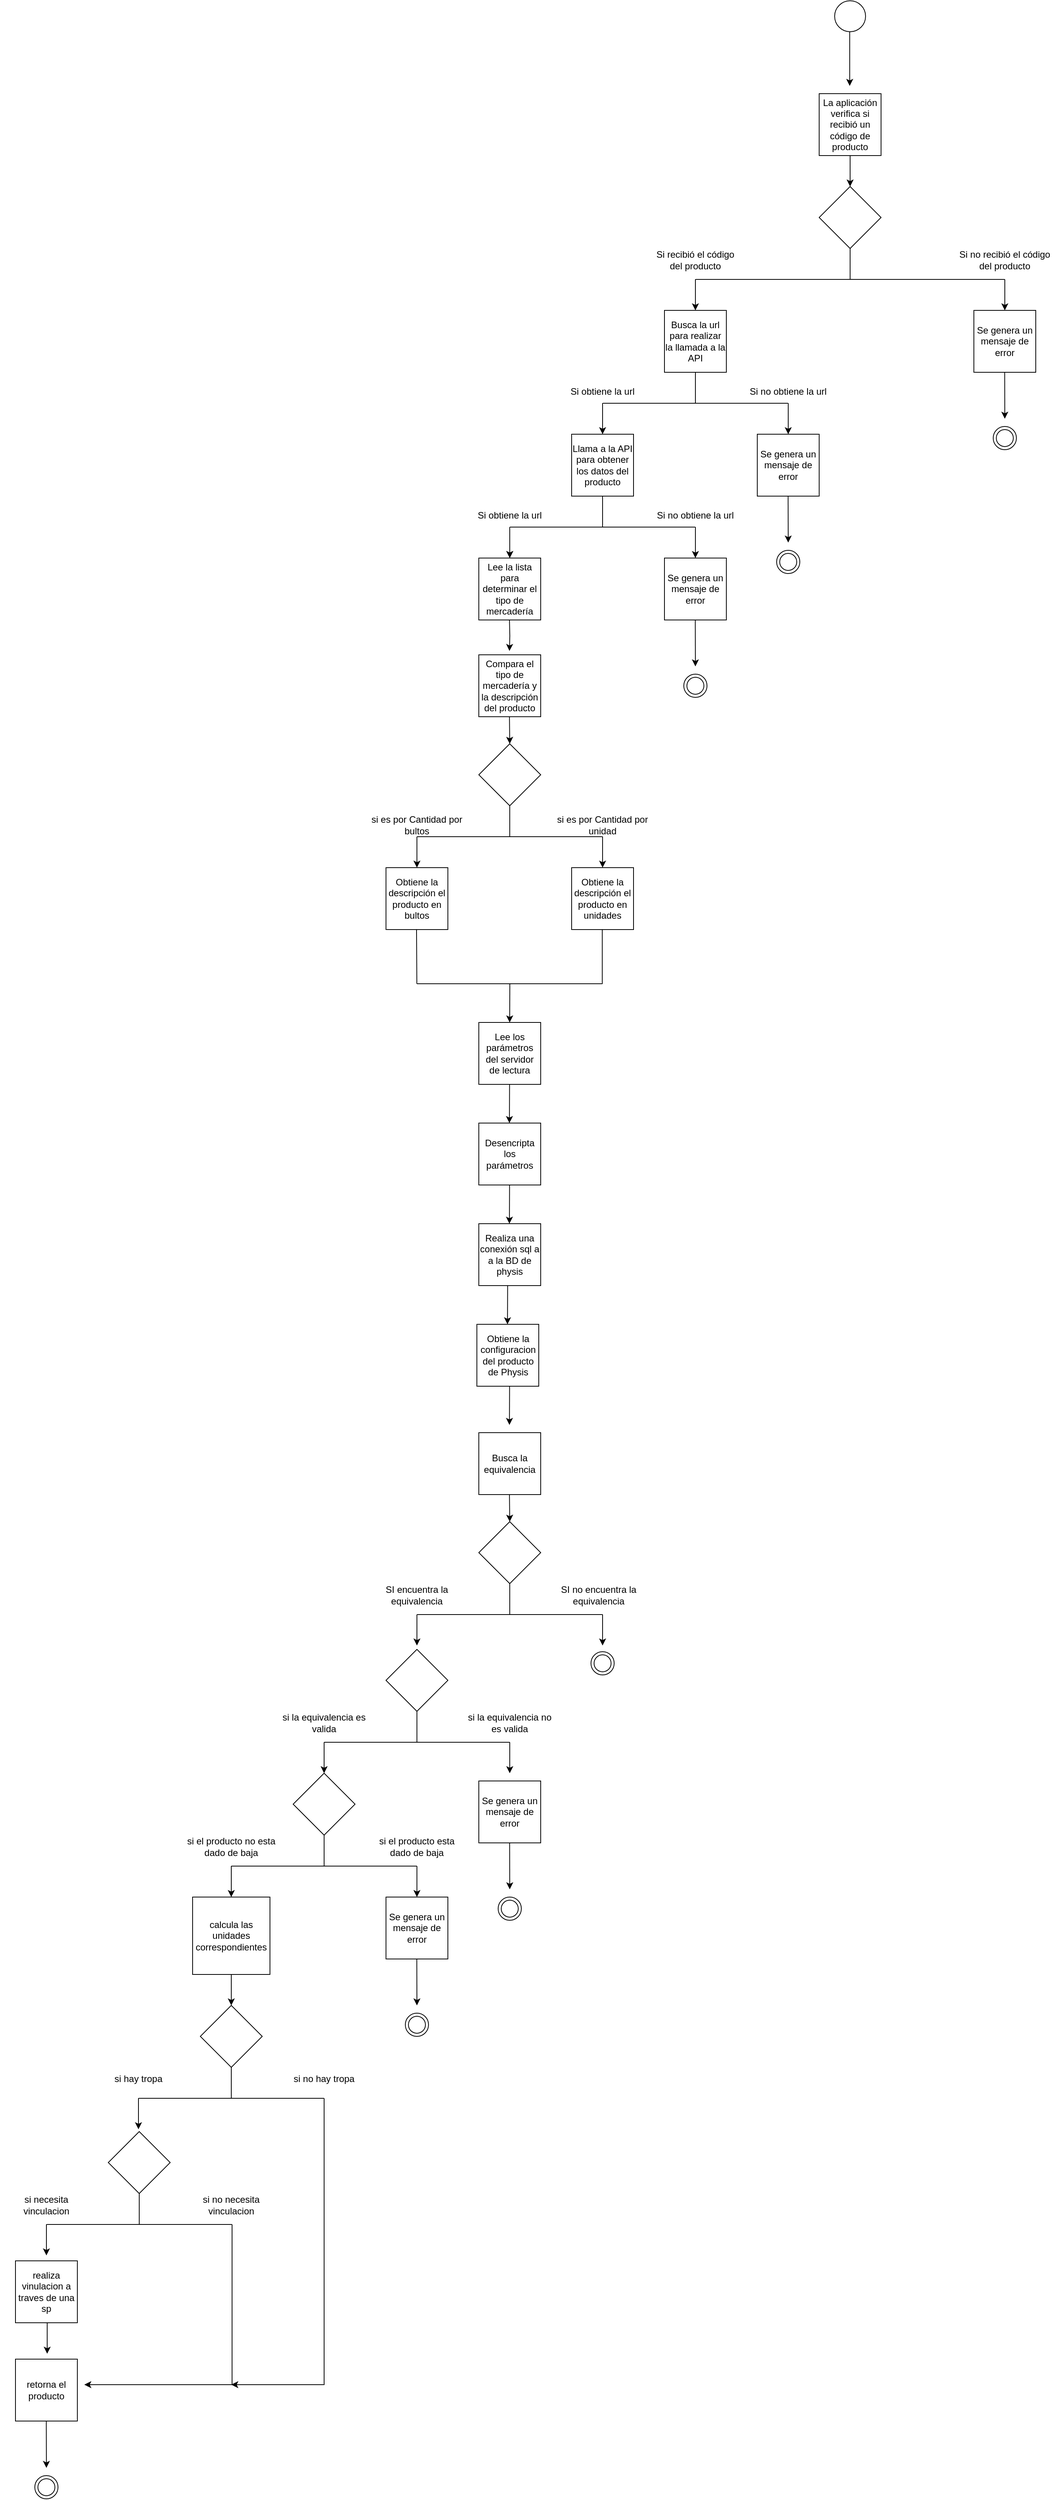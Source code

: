 <mxfile version="27.0.1">
  <diagram name="Página-1" id="iFPSuYIQXlcEiTQiLocT">
    <mxGraphModel dx="4300" dy="1873" grid="1" gridSize="10" guides="1" tooltips="1" connect="1" arrows="1" fold="1" page="1" pageScale="1" pageWidth="827" pageHeight="1169" math="0" shadow="0">
      <root>
        <mxCell id="0" />
        <mxCell id="1" parent="0" />
        <mxCell id="yODMMd-X6zSYnLtlYg7z-1" value="" style="ellipse;whiteSpace=wrap;html=1;aspect=fixed;" vertex="1" parent="1">
          <mxGeometry x="520" y="80" width="40" height="40" as="geometry" />
        </mxCell>
        <mxCell id="yODMMd-X6zSYnLtlYg7z-2" value="" style="endArrow=classic;html=1;rounded=0;" edge="1" parent="1">
          <mxGeometry width="50" height="50" relative="1" as="geometry">
            <mxPoint x="539.5" y="120" as="sourcePoint" />
            <mxPoint x="539.5" y="190" as="targetPoint" />
          </mxGeometry>
        </mxCell>
        <mxCell id="yODMMd-X6zSYnLtlYg7z-3" value="La aplicación verifica si recibió un código de producto" style="whiteSpace=wrap;html=1;aspect=fixed;" vertex="1" parent="1">
          <mxGeometry x="500" y="200" width="80" height="80" as="geometry" />
        </mxCell>
        <mxCell id="yODMMd-X6zSYnLtlYg7z-4" value="" style="endArrow=none;html=1;rounded=0;entryX=0.5;entryY=1;entryDx=0;entryDy=0;" edge="1" parent="1">
          <mxGeometry width="50" height="50" relative="1" as="geometry">
            <mxPoint x="540" y="440" as="sourcePoint" />
            <mxPoint x="540" y="400" as="targetPoint" />
          </mxGeometry>
        </mxCell>
        <mxCell id="yODMMd-X6zSYnLtlYg7z-5" value="" style="endArrow=none;html=1;rounded=0;" edge="1" parent="1">
          <mxGeometry width="50" height="50" relative="1" as="geometry">
            <mxPoint x="340" y="440" as="sourcePoint" />
            <mxPoint x="740" y="440" as="targetPoint" />
          </mxGeometry>
        </mxCell>
        <mxCell id="yODMMd-X6zSYnLtlYg7z-7" value="" style="rhombus;whiteSpace=wrap;html=1;" vertex="1" parent="1">
          <mxGeometry x="500" y="320" width="80" height="80" as="geometry" />
        </mxCell>
        <mxCell id="yODMMd-X6zSYnLtlYg7z-8" value="" style="endArrow=classic;html=1;rounded=0;exitX=0.5;exitY=1;exitDx=0;exitDy=0;" edge="1" parent="1" source="yODMMd-X6zSYnLtlYg7z-3" target="yODMMd-X6zSYnLtlYg7z-7">
          <mxGeometry width="50" height="50" relative="1" as="geometry">
            <mxPoint x="530" y="420" as="sourcePoint" />
            <mxPoint x="580" y="370" as="targetPoint" />
          </mxGeometry>
        </mxCell>
        <mxCell id="yODMMd-X6zSYnLtlYg7z-9" value="" style="endArrow=classic;html=1;rounded=0;" edge="1" parent="1">
          <mxGeometry width="50" height="50" relative="1" as="geometry">
            <mxPoint x="340" y="440" as="sourcePoint" />
            <mxPoint x="340" y="480" as="targetPoint" />
          </mxGeometry>
        </mxCell>
        <mxCell id="yODMMd-X6zSYnLtlYg7z-10" value="" style="endArrow=classic;html=1;rounded=0;" edge="1" parent="1">
          <mxGeometry width="50" height="50" relative="1" as="geometry">
            <mxPoint x="740" y="440" as="sourcePoint" />
            <mxPoint x="740" y="480" as="targetPoint" />
          </mxGeometry>
        </mxCell>
        <mxCell id="yODMMd-X6zSYnLtlYg7z-12" value="Si recibió el código del producto" style="text;html=1;align=center;verticalAlign=middle;whiteSpace=wrap;rounded=0;" vertex="1" parent="1">
          <mxGeometry x="280" y="400" width="120" height="30" as="geometry" />
        </mxCell>
        <mxCell id="yODMMd-X6zSYnLtlYg7z-14" value="Si no recibió el código del producto" style="text;html=1;align=center;verticalAlign=middle;whiteSpace=wrap;rounded=0;" vertex="1" parent="1">
          <mxGeometry x="680" y="400" width="120" height="30" as="geometry" />
        </mxCell>
        <mxCell id="yODMMd-X6zSYnLtlYg7z-15" value="Se genera un mensaje de error" style="whiteSpace=wrap;html=1;aspect=fixed;" vertex="1" parent="1">
          <mxGeometry x="700" y="480" width="80" height="80" as="geometry" />
        </mxCell>
        <mxCell id="yODMMd-X6zSYnLtlYg7z-16" value="" style="endArrow=classic;html=1;rounded=0;" edge="1" parent="1">
          <mxGeometry width="50" height="50" relative="1" as="geometry">
            <mxPoint x="739.83" y="560" as="sourcePoint" />
            <mxPoint x="740" y="620" as="targetPoint" />
          </mxGeometry>
        </mxCell>
        <mxCell id="yODMMd-X6zSYnLtlYg7z-17" value="" style="ellipse;html=1;shape=endState;labelBackgroundColor=none;" vertex="1" parent="1">
          <mxGeometry x="725" y="630" width="30" height="30" as="geometry" />
        </mxCell>
        <mxCell id="yODMMd-X6zSYnLtlYg7z-18" value="Busca la url para realizar la llamada a la API" style="whiteSpace=wrap;html=1;aspect=fixed;" vertex="1" parent="1">
          <mxGeometry x="300" y="480" width="80" height="80" as="geometry" />
        </mxCell>
        <mxCell id="yODMMd-X6zSYnLtlYg7z-19" value="" style="endArrow=none;html=1;rounded=0;entryX=0.5;entryY=1;entryDx=0;entryDy=0;" edge="1" parent="1">
          <mxGeometry width="50" height="50" relative="1" as="geometry">
            <mxPoint x="340" y="600" as="sourcePoint" />
            <mxPoint x="340" y="560" as="targetPoint" />
          </mxGeometry>
        </mxCell>
        <mxCell id="yODMMd-X6zSYnLtlYg7z-20" value="" style="endArrow=none;html=1;rounded=0;" edge="1" parent="1">
          <mxGeometry width="50" height="50" relative="1" as="geometry">
            <mxPoint x="220" y="600" as="sourcePoint" />
            <mxPoint x="460" y="600" as="targetPoint" />
          </mxGeometry>
        </mxCell>
        <mxCell id="yODMMd-X6zSYnLtlYg7z-21" value="" style="endArrow=classic;html=1;rounded=0;" edge="1" parent="1">
          <mxGeometry width="50" height="50" relative="1" as="geometry">
            <mxPoint x="220" y="600" as="sourcePoint" />
            <mxPoint x="220" y="640" as="targetPoint" />
          </mxGeometry>
        </mxCell>
        <mxCell id="yODMMd-X6zSYnLtlYg7z-22" value="" style="endArrow=classic;html=1;rounded=0;" edge="1" parent="1">
          <mxGeometry width="50" height="50" relative="1" as="geometry">
            <mxPoint x="460" y="600" as="sourcePoint" />
            <mxPoint x="460" y="640" as="targetPoint" />
          </mxGeometry>
        </mxCell>
        <mxCell id="yODMMd-X6zSYnLtlYg7z-23" value="Si obtiene la url" style="text;html=1;align=center;verticalAlign=middle;whiteSpace=wrap;rounded=0;" vertex="1" parent="1">
          <mxGeometry x="160" y="570" width="120" height="30" as="geometry" />
        </mxCell>
        <mxCell id="yODMMd-X6zSYnLtlYg7z-25" value="Si no obtiene la url" style="text;html=1;align=center;verticalAlign=middle;whiteSpace=wrap;rounded=0;" vertex="1" parent="1">
          <mxGeometry x="400" y="570" width="120" height="30" as="geometry" />
        </mxCell>
        <mxCell id="yODMMd-X6zSYnLtlYg7z-26" value="Se genera un mensaje de error" style="whiteSpace=wrap;html=1;aspect=fixed;" vertex="1" parent="1">
          <mxGeometry x="420" y="640" width="80" height="80" as="geometry" />
        </mxCell>
        <mxCell id="yODMMd-X6zSYnLtlYg7z-27" value="" style="endArrow=classic;html=1;rounded=0;" edge="1" parent="1">
          <mxGeometry width="50" height="50" relative="1" as="geometry">
            <mxPoint x="459.83" y="720" as="sourcePoint" />
            <mxPoint x="460" y="780" as="targetPoint" />
          </mxGeometry>
        </mxCell>
        <mxCell id="yODMMd-X6zSYnLtlYg7z-28" value="" style="ellipse;html=1;shape=endState;labelBackgroundColor=none;" vertex="1" parent="1">
          <mxGeometry x="445" y="790" width="30" height="30" as="geometry" />
        </mxCell>
        <mxCell id="yODMMd-X6zSYnLtlYg7z-30" value="Llama a la API para obtener los datos del producto" style="whiteSpace=wrap;html=1;aspect=fixed;" vertex="1" parent="1">
          <mxGeometry x="180" y="640" width="80" height="80" as="geometry" />
        </mxCell>
        <mxCell id="yODMMd-X6zSYnLtlYg7z-31" value="" style="endArrow=none;html=1;rounded=0;entryX=0.5;entryY=1;entryDx=0;entryDy=0;" edge="1" parent="1">
          <mxGeometry width="50" height="50" relative="1" as="geometry">
            <mxPoint x="220" y="760" as="sourcePoint" />
            <mxPoint x="220" y="720" as="targetPoint" />
          </mxGeometry>
        </mxCell>
        <mxCell id="yODMMd-X6zSYnLtlYg7z-32" value="" style="endArrow=none;html=1;rounded=0;" edge="1" parent="1">
          <mxGeometry width="50" height="50" relative="1" as="geometry">
            <mxPoint x="100" y="760" as="sourcePoint" />
            <mxPoint x="340" y="760" as="targetPoint" />
          </mxGeometry>
        </mxCell>
        <mxCell id="yODMMd-X6zSYnLtlYg7z-33" value="" style="endArrow=classic;html=1;rounded=0;" edge="1" parent="1">
          <mxGeometry width="50" height="50" relative="1" as="geometry">
            <mxPoint x="100" y="760" as="sourcePoint" />
            <mxPoint x="100" y="800" as="targetPoint" />
          </mxGeometry>
        </mxCell>
        <mxCell id="yODMMd-X6zSYnLtlYg7z-34" value="" style="endArrow=classic;html=1;rounded=0;" edge="1" parent="1">
          <mxGeometry width="50" height="50" relative="1" as="geometry">
            <mxPoint x="340" y="760" as="sourcePoint" />
            <mxPoint x="340" y="800" as="targetPoint" />
          </mxGeometry>
        </mxCell>
        <mxCell id="yODMMd-X6zSYnLtlYg7z-52" value="" style="edgeStyle=orthogonalEdgeStyle;rounded=0;orthogonalLoop=1;jettySize=auto;html=1;" edge="1" parent="1" source="yODMMd-X6zSYnLtlYg7z-35" target="yODMMd-X6zSYnLtlYg7z-40">
          <mxGeometry relative="1" as="geometry" />
        </mxCell>
        <mxCell id="yODMMd-X6zSYnLtlYg7z-35" value="Si obtiene la url" style="text;html=1;align=center;verticalAlign=middle;whiteSpace=wrap;rounded=0;" vertex="1" parent="1">
          <mxGeometry x="40" y="730" width="120" height="30" as="geometry" />
        </mxCell>
        <mxCell id="yODMMd-X6zSYnLtlYg7z-36" value="Si no obtiene la url" style="text;html=1;align=center;verticalAlign=middle;whiteSpace=wrap;rounded=0;" vertex="1" parent="1">
          <mxGeometry x="280" y="730" width="120" height="30" as="geometry" />
        </mxCell>
        <mxCell id="yODMMd-X6zSYnLtlYg7z-37" value="Se genera un mensaje de error" style="whiteSpace=wrap;html=1;aspect=fixed;" vertex="1" parent="1">
          <mxGeometry x="300" y="800" width="80" height="80" as="geometry" />
        </mxCell>
        <mxCell id="yODMMd-X6zSYnLtlYg7z-38" value="" style="endArrow=classic;html=1;rounded=0;" edge="1" parent="1">
          <mxGeometry width="50" height="50" relative="1" as="geometry">
            <mxPoint x="339.83" y="880" as="sourcePoint" />
            <mxPoint x="340" y="940" as="targetPoint" />
          </mxGeometry>
        </mxCell>
        <mxCell id="yODMMd-X6zSYnLtlYg7z-39" value="" style="ellipse;html=1;shape=endState;labelBackgroundColor=none;" vertex="1" parent="1">
          <mxGeometry x="325" y="950" width="30" height="30" as="geometry" />
        </mxCell>
        <mxCell id="yODMMd-X6zSYnLtlYg7z-40" value="Lee la lista para determinar el tipo de mercadería" style="whiteSpace=wrap;html=1;aspect=fixed;" vertex="1" parent="1">
          <mxGeometry x="60" y="800" width="80" height="80" as="geometry" />
        </mxCell>
        <mxCell id="yODMMd-X6zSYnLtlYg7z-45" value="" style="endArrow=none;html=1;rounded=0;entryX=0.5;entryY=1;entryDx=0;entryDy=0;" edge="1" parent="1">
          <mxGeometry width="50" height="50" relative="1" as="geometry">
            <mxPoint x="100" y="1160" as="sourcePoint" />
            <mxPoint x="100" y="1120" as="targetPoint" />
          </mxGeometry>
        </mxCell>
        <mxCell id="yODMMd-X6zSYnLtlYg7z-46" value="" style="endArrow=none;html=1;rounded=0;" edge="1" parent="1">
          <mxGeometry width="50" height="50" relative="1" as="geometry">
            <mxPoint x="-20" y="1160" as="sourcePoint" />
            <mxPoint x="220" y="1160" as="targetPoint" />
          </mxGeometry>
        </mxCell>
        <mxCell id="yODMMd-X6zSYnLtlYg7z-47" value="" style="endArrow=classic;html=1;rounded=0;" edge="1" parent="1">
          <mxGeometry width="50" height="50" relative="1" as="geometry">
            <mxPoint x="-20" y="1160" as="sourcePoint" />
            <mxPoint x="-20" y="1200" as="targetPoint" />
          </mxGeometry>
        </mxCell>
        <mxCell id="yODMMd-X6zSYnLtlYg7z-48" value="" style="endArrow=classic;html=1;rounded=0;" edge="1" parent="1">
          <mxGeometry width="50" height="50" relative="1" as="geometry">
            <mxPoint x="220" y="1160" as="sourcePoint" />
            <mxPoint x="220" y="1200" as="targetPoint" />
          </mxGeometry>
        </mxCell>
        <mxCell id="yODMMd-X6zSYnLtlYg7z-49" value="si es por Cantidad por bultos" style="text;html=1;align=center;verticalAlign=middle;whiteSpace=wrap;rounded=0;" vertex="1" parent="1">
          <mxGeometry x="-80" y="1130" width="120" height="30" as="geometry" />
        </mxCell>
        <mxCell id="yODMMd-X6zSYnLtlYg7z-53" value="" style="edgeStyle=orthogonalEdgeStyle;rounded=0;orthogonalLoop=1;jettySize=auto;html=1;" edge="1" parent="1">
          <mxGeometry relative="1" as="geometry">
            <mxPoint x="99.6" y="880" as="sourcePoint" />
            <mxPoint x="99.6" y="920" as="targetPoint" />
          </mxGeometry>
        </mxCell>
        <mxCell id="yODMMd-X6zSYnLtlYg7z-54" value="" style="rhombus;whiteSpace=wrap;html=1;" vertex="1" parent="1">
          <mxGeometry x="60" y="1040" width="80" height="80" as="geometry" />
        </mxCell>
        <mxCell id="yODMMd-X6zSYnLtlYg7z-55" value="Compara el tipo de mercadería y la descripción del producto" style="whiteSpace=wrap;html=1;aspect=fixed;" vertex="1" parent="1">
          <mxGeometry x="60" y="925" width="80" height="80" as="geometry" />
        </mxCell>
        <mxCell id="yODMMd-X6zSYnLtlYg7z-56" value="" style="edgeStyle=orthogonalEdgeStyle;rounded=0;orthogonalLoop=1;jettySize=auto;html=1;" edge="1" parent="1">
          <mxGeometry relative="1" as="geometry">
            <mxPoint x="99.6" y="1005" as="sourcePoint" />
            <mxPoint x="100" y="1040" as="targetPoint" />
          </mxGeometry>
        </mxCell>
        <mxCell id="yODMMd-X6zSYnLtlYg7z-57" value="si es por Cantidad por unidad" style="text;html=1;align=center;verticalAlign=middle;whiteSpace=wrap;rounded=0;" vertex="1" parent="1">
          <mxGeometry x="160" y="1130" width="120" height="30" as="geometry" />
        </mxCell>
        <mxCell id="yODMMd-X6zSYnLtlYg7z-58" value="Obtiene la descripción el producto en bultos" style="whiteSpace=wrap;html=1;aspect=fixed;" vertex="1" parent="1">
          <mxGeometry x="-60" y="1200" width="80" height="80" as="geometry" />
        </mxCell>
        <mxCell id="yODMMd-X6zSYnLtlYg7z-59" value="Obtiene la descripción el producto en unidades" style="whiteSpace=wrap;html=1;aspect=fixed;" vertex="1" parent="1">
          <mxGeometry x="180" y="1200" width="80" height="80" as="geometry" />
        </mxCell>
        <mxCell id="yODMMd-X6zSYnLtlYg7z-60" style="edgeStyle=orthogonalEdgeStyle;rounded=0;orthogonalLoop=1;jettySize=auto;html=1;exitX=0.5;exitY=1;exitDx=0;exitDy=0;" edge="1" parent="1">
          <mxGeometry relative="1" as="geometry">
            <mxPoint x="-20.1" y="1280" as="sourcePoint" />
            <mxPoint x="-20.1" y="1280" as="targetPoint" />
          </mxGeometry>
        </mxCell>
        <mxCell id="yODMMd-X6zSYnLtlYg7z-61" value="" style="endArrow=none;html=1;rounded=0;" edge="1" parent="1">
          <mxGeometry width="50" height="50" relative="1" as="geometry">
            <mxPoint x="-20.1" y="1350" as="sourcePoint" />
            <mxPoint x="-20.52" y="1280" as="targetPoint" />
          </mxGeometry>
        </mxCell>
        <mxCell id="yODMMd-X6zSYnLtlYg7z-62" value="" style="endArrow=none;html=1;rounded=0;" edge="1" parent="1">
          <mxGeometry width="50" height="50" relative="1" as="geometry">
            <mxPoint x="219.61" y="1350" as="sourcePoint" />
            <mxPoint x="219.61" y="1280" as="targetPoint" />
          </mxGeometry>
        </mxCell>
        <mxCell id="yODMMd-X6zSYnLtlYg7z-63" value="" style="endArrow=none;html=1;rounded=0;" edge="1" parent="1">
          <mxGeometry width="50" height="50" relative="1" as="geometry">
            <mxPoint x="-20.1" y="1350" as="sourcePoint" />
            <mxPoint x="219.9" y="1350" as="targetPoint" />
          </mxGeometry>
        </mxCell>
        <mxCell id="yODMMd-X6zSYnLtlYg7z-64" value="" style="endArrow=classic;html=1;rounded=0;" edge="1" parent="1">
          <mxGeometry width="50" height="50" relative="1" as="geometry">
            <mxPoint x="100.11" y="1350" as="sourcePoint" />
            <mxPoint x="99.9" y="1400" as="targetPoint" />
          </mxGeometry>
        </mxCell>
        <mxCell id="yODMMd-X6zSYnLtlYg7z-65" value="Lee los parámetros del servidor de lectura" style="whiteSpace=wrap;html=1;aspect=fixed;" vertex="1" parent="1">
          <mxGeometry x="60" y="1400" width="80" height="80" as="geometry" />
        </mxCell>
        <mxCell id="yODMMd-X6zSYnLtlYg7z-66" value="" style="endArrow=classic;html=1;rounded=0;" edge="1" parent="1">
          <mxGeometry width="50" height="50" relative="1" as="geometry">
            <mxPoint x="99.76" y="1480" as="sourcePoint" />
            <mxPoint x="99.55" y="1530" as="targetPoint" />
          </mxGeometry>
        </mxCell>
        <mxCell id="yODMMd-X6zSYnLtlYg7z-68" value="Obtiene la configuracion del producto de Physis" style="whiteSpace=wrap;html=1;aspect=fixed;" vertex="1" parent="1">
          <mxGeometry x="57.5" y="1790" width="80" height="80" as="geometry" />
        </mxCell>
        <mxCell id="yODMMd-X6zSYnLtlYg7z-69" value="" style="endArrow=classic;html=1;rounded=0;" edge="1" parent="1">
          <mxGeometry width="50" height="50" relative="1" as="geometry">
            <mxPoint x="97.26" y="1740" as="sourcePoint" />
            <mxPoint x="97.05" y="1790" as="targetPoint" />
          </mxGeometry>
        </mxCell>
        <mxCell id="yODMMd-X6zSYnLtlYg7z-70" value="Busca la equivalencia" style="whiteSpace=wrap;html=1;aspect=fixed;" vertex="1" parent="1">
          <mxGeometry x="60" y="1930" width="80" height="80" as="geometry" />
        </mxCell>
        <mxCell id="yODMMd-X6zSYnLtlYg7z-71" value="" style="endArrow=none;html=1;rounded=0;entryX=0.5;entryY=1;entryDx=0;entryDy=0;" edge="1" parent="1">
          <mxGeometry width="50" height="50" relative="1" as="geometry">
            <mxPoint x="100" y="2165" as="sourcePoint" />
            <mxPoint x="100" y="2125" as="targetPoint" />
          </mxGeometry>
        </mxCell>
        <mxCell id="yODMMd-X6zSYnLtlYg7z-72" value="" style="endArrow=none;html=1;rounded=0;" edge="1" parent="1">
          <mxGeometry width="50" height="50" relative="1" as="geometry">
            <mxPoint x="-20" y="2165" as="sourcePoint" />
            <mxPoint x="220" y="2165" as="targetPoint" />
          </mxGeometry>
        </mxCell>
        <mxCell id="yODMMd-X6zSYnLtlYg7z-73" value="" style="endArrow=classic;html=1;rounded=0;" edge="1" parent="1">
          <mxGeometry width="50" height="50" relative="1" as="geometry">
            <mxPoint x="-20" y="2165" as="sourcePoint" />
            <mxPoint x="-20" y="2205" as="targetPoint" />
          </mxGeometry>
        </mxCell>
        <mxCell id="yODMMd-X6zSYnLtlYg7z-74" value="" style="endArrow=classic;html=1;rounded=0;" edge="1" parent="1">
          <mxGeometry width="50" height="50" relative="1" as="geometry">
            <mxPoint x="220" y="2165" as="sourcePoint" />
            <mxPoint x="220" y="2205" as="targetPoint" />
          </mxGeometry>
        </mxCell>
        <mxCell id="yODMMd-X6zSYnLtlYg7z-75" value="SI encuentra la equivalencia" style="text;html=1;align=center;verticalAlign=middle;whiteSpace=wrap;rounded=0;" vertex="1" parent="1">
          <mxGeometry x="-80" y="2125" width="120" height="30" as="geometry" />
        </mxCell>
        <mxCell id="yODMMd-X6zSYnLtlYg7z-76" value="" style="rhombus;whiteSpace=wrap;html=1;" vertex="1" parent="1">
          <mxGeometry x="60" y="2045" width="80" height="80" as="geometry" />
        </mxCell>
        <mxCell id="yODMMd-X6zSYnLtlYg7z-77" value="" style="edgeStyle=orthogonalEdgeStyle;rounded=0;orthogonalLoop=1;jettySize=auto;html=1;" edge="1" parent="1">
          <mxGeometry relative="1" as="geometry">
            <mxPoint x="99.6" y="2010" as="sourcePoint" />
            <mxPoint x="100" y="2045" as="targetPoint" />
          </mxGeometry>
        </mxCell>
        <mxCell id="yODMMd-X6zSYnLtlYg7z-85" value="SI no encuentra la equivalencia" style="text;html=1;align=center;verticalAlign=middle;whiteSpace=wrap;rounded=0;" vertex="1" parent="1">
          <mxGeometry x="155" y="2125" width="120" height="30" as="geometry" />
        </mxCell>
        <mxCell id="yODMMd-X6zSYnLtlYg7z-86" value="" style="endArrow=none;html=1;rounded=0;entryX=0.5;entryY=1;entryDx=0;entryDy=0;" edge="1" parent="1">
          <mxGeometry width="50" height="50" relative="1" as="geometry">
            <mxPoint x="-20" y="2330" as="sourcePoint" />
            <mxPoint x="-20" y="2290" as="targetPoint" />
          </mxGeometry>
        </mxCell>
        <mxCell id="yODMMd-X6zSYnLtlYg7z-87" value="" style="endArrow=none;html=1;rounded=0;" edge="1" parent="1">
          <mxGeometry width="50" height="50" relative="1" as="geometry">
            <mxPoint x="-140" y="2330" as="sourcePoint" />
            <mxPoint x="100" y="2330" as="targetPoint" />
          </mxGeometry>
        </mxCell>
        <mxCell id="yODMMd-X6zSYnLtlYg7z-88" value="" style="endArrow=classic;html=1;rounded=0;" edge="1" parent="1">
          <mxGeometry width="50" height="50" relative="1" as="geometry">
            <mxPoint x="-140" y="2330" as="sourcePoint" />
            <mxPoint x="-140" y="2370" as="targetPoint" />
          </mxGeometry>
        </mxCell>
        <mxCell id="yODMMd-X6zSYnLtlYg7z-89" value="" style="endArrow=classic;html=1;rounded=0;" edge="1" parent="1">
          <mxGeometry width="50" height="50" relative="1" as="geometry">
            <mxPoint x="100" y="2330" as="sourcePoint" />
            <mxPoint x="100" y="2370" as="targetPoint" />
          </mxGeometry>
        </mxCell>
        <mxCell id="yODMMd-X6zSYnLtlYg7z-90" value="si la equivalencia es valida" style="text;html=1;align=center;verticalAlign=middle;whiteSpace=wrap;rounded=0;" vertex="1" parent="1">
          <mxGeometry x="-200" y="2290" width="120" height="30" as="geometry" />
        </mxCell>
        <mxCell id="yODMMd-X6zSYnLtlYg7z-91" value="" style="rhombus;whiteSpace=wrap;html=1;" vertex="1" parent="1">
          <mxGeometry x="-60" y="2210" width="80" height="80" as="geometry" />
        </mxCell>
        <mxCell id="yODMMd-X6zSYnLtlYg7z-93" value="si la equivalencia no es valida" style="text;html=1;align=center;verticalAlign=middle;whiteSpace=wrap;rounded=0;" vertex="1" parent="1">
          <mxGeometry x="40" y="2290" width="120" height="30" as="geometry" />
        </mxCell>
        <mxCell id="yODMMd-X6zSYnLtlYg7z-96" value="Se genera un mensaje de error" style="whiteSpace=wrap;html=1;aspect=fixed;" vertex="1" parent="1">
          <mxGeometry x="60" y="2380" width="80" height="80" as="geometry" />
        </mxCell>
        <mxCell id="yODMMd-X6zSYnLtlYg7z-97" value="" style="endArrow=classic;html=1;rounded=0;" edge="1" parent="1">
          <mxGeometry width="50" height="50" relative="1" as="geometry">
            <mxPoint x="99.83" y="2460" as="sourcePoint" />
            <mxPoint x="100" y="2520" as="targetPoint" />
          </mxGeometry>
        </mxCell>
        <mxCell id="yODMMd-X6zSYnLtlYg7z-98" value="" style="ellipse;html=1;shape=endState;labelBackgroundColor=none;" vertex="1" parent="1">
          <mxGeometry x="85" y="2530" width="30" height="30" as="geometry" />
        </mxCell>
        <mxCell id="yODMMd-X6zSYnLtlYg7z-105" value="" style="endArrow=none;html=1;rounded=0;entryX=0.5;entryY=1;entryDx=0;entryDy=0;" edge="1" parent="1">
          <mxGeometry width="50" height="50" relative="1" as="geometry">
            <mxPoint x="-140" y="2490" as="sourcePoint" />
            <mxPoint x="-140" y="2450" as="targetPoint" />
          </mxGeometry>
        </mxCell>
        <mxCell id="yODMMd-X6zSYnLtlYg7z-106" value="" style="endArrow=none;html=1;rounded=0;" edge="1" parent="1">
          <mxGeometry width="50" height="50" relative="1" as="geometry">
            <mxPoint x="-260" y="2490" as="sourcePoint" />
            <mxPoint x="-20" y="2490" as="targetPoint" />
          </mxGeometry>
        </mxCell>
        <mxCell id="yODMMd-X6zSYnLtlYg7z-107" value="" style="endArrow=classic;html=1;rounded=0;" edge="1" parent="1">
          <mxGeometry width="50" height="50" relative="1" as="geometry">
            <mxPoint x="-260" y="2490" as="sourcePoint" />
            <mxPoint x="-260" y="2530" as="targetPoint" />
          </mxGeometry>
        </mxCell>
        <mxCell id="yODMMd-X6zSYnLtlYg7z-108" value="" style="endArrow=classic;html=1;rounded=0;" edge="1" parent="1">
          <mxGeometry width="50" height="50" relative="1" as="geometry">
            <mxPoint x="-20" y="2490" as="sourcePoint" />
            <mxPoint x="-20" y="2530" as="targetPoint" />
          </mxGeometry>
        </mxCell>
        <mxCell id="yODMMd-X6zSYnLtlYg7z-110" value="" style="rhombus;whiteSpace=wrap;html=1;" vertex="1" parent="1">
          <mxGeometry x="-180" y="2370" width="80" height="80" as="geometry" />
        </mxCell>
        <mxCell id="yODMMd-X6zSYnLtlYg7z-111" value="si el producto esta dado de baja" style="text;html=1;align=center;verticalAlign=middle;whiteSpace=wrap;rounded=0;" vertex="1" parent="1">
          <mxGeometry x="-80" y="2450" width="120" height="30" as="geometry" />
        </mxCell>
        <mxCell id="yODMMd-X6zSYnLtlYg7z-112" value="Se genera un mensaje de error" style="whiteSpace=wrap;html=1;aspect=fixed;" vertex="1" parent="1">
          <mxGeometry x="-60" y="2530" width="80" height="80" as="geometry" />
        </mxCell>
        <mxCell id="yODMMd-X6zSYnLtlYg7z-113" value="" style="endArrow=classic;html=1;rounded=0;" edge="1" parent="1">
          <mxGeometry width="50" height="50" relative="1" as="geometry">
            <mxPoint x="-20.17" y="2610" as="sourcePoint" />
            <mxPoint x="-20" y="2670" as="targetPoint" />
          </mxGeometry>
        </mxCell>
        <mxCell id="yODMMd-X6zSYnLtlYg7z-114" value="" style="ellipse;html=1;shape=endState;labelBackgroundColor=none;" vertex="1" parent="1">
          <mxGeometry x="-35" y="2680" width="30" height="30" as="geometry" />
        </mxCell>
        <mxCell id="yODMMd-X6zSYnLtlYg7z-116" value="" style="ellipse;html=1;shape=endState;labelBackgroundColor=none;" vertex="1" parent="1">
          <mxGeometry x="205" y="2213" width="30" height="30" as="geometry" />
        </mxCell>
        <mxCell id="yODMMd-X6zSYnLtlYg7z-117" value="" style="endArrow=classic;html=1;rounded=0;" edge="1" parent="1">
          <mxGeometry width="50" height="50" relative="1" as="geometry">
            <mxPoint x="99.79" y="1870" as="sourcePoint" />
            <mxPoint x="99.58" y="1920" as="targetPoint" />
          </mxGeometry>
        </mxCell>
        <mxCell id="yODMMd-X6zSYnLtlYg7z-118" value="Desencripta los parámetros" style="whiteSpace=wrap;html=1;aspect=fixed;" vertex="1" parent="1">
          <mxGeometry x="60" y="1530" width="80" height="80" as="geometry" />
        </mxCell>
        <mxCell id="yODMMd-X6zSYnLtlYg7z-119" value="" style="endArrow=classic;html=1;rounded=0;" edge="1" parent="1">
          <mxGeometry width="50" height="50" relative="1" as="geometry">
            <mxPoint x="99.76" y="1610" as="sourcePoint" />
            <mxPoint x="99.55" y="1660" as="targetPoint" />
          </mxGeometry>
        </mxCell>
        <mxCell id="yODMMd-X6zSYnLtlYg7z-120" value="Realiza una conexión sql a a la BD de physis" style="whiteSpace=wrap;html=1;aspect=fixed;" vertex="1" parent="1">
          <mxGeometry x="60" y="1660" width="80" height="80" as="geometry" />
        </mxCell>
        <mxCell id="yODMMd-X6zSYnLtlYg7z-121" value="si el producto no esta dado de baja" style="text;html=1;align=center;verticalAlign=middle;whiteSpace=wrap;rounded=0;" vertex="1" parent="1">
          <mxGeometry x="-320" y="2450" width="120" height="30" as="geometry" />
        </mxCell>
        <mxCell id="yODMMd-X6zSYnLtlYg7z-122" value="calcula las unidades correspondientes" style="whiteSpace=wrap;html=1;aspect=fixed;" vertex="1" parent="1">
          <mxGeometry x="-310" y="2530" width="100" height="100" as="geometry" />
        </mxCell>
        <mxCell id="yODMMd-X6zSYnLtlYg7z-124" value="" style="endArrow=classic;html=1;rounded=0;" edge="1" parent="1">
          <mxGeometry width="50" height="50" relative="1" as="geometry">
            <mxPoint x="-260" y="2630" as="sourcePoint" />
            <mxPoint x="-260" y="2670" as="targetPoint" />
          </mxGeometry>
        </mxCell>
        <mxCell id="yODMMd-X6zSYnLtlYg7z-125" value="" style="endArrow=none;html=1;rounded=0;entryX=0.5;entryY=1;entryDx=0;entryDy=0;" edge="1" parent="1">
          <mxGeometry width="50" height="50" relative="1" as="geometry">
            <mxPoint x="-260" y="2790" as="sourcePoint" />
            <mxPoint x="-260" y="2750" as="targetPoint" />
          </mxGeometry>
        </mxCell>
        <mxCell id="yODMMd-X6zSYnLtlYg7z-126" value="" style="endArrow=none;html=1;rounded=0;" edge="1" parent="1">
          <mxGeometry width="50" height="50" relative="1" as="geometry">
            <mxPoint x="-380" y="2790" as="sourcePoint" />
            <mxPoint x="-140" y="2790" as="targetPoint" />
          </mxGeometry>
        </mxCell>
        <mxCell id="yODMMd-X6zSYnLtlYg7z-127" value="" style="endArrow=classic;html=1;rounded=0;" edge="1" parent="1">
          <mxGeometry width="50" height="50" relative="1" as="geometry">
            <mxPoint x="-380" y="2790" as="sourcePoint" />
            <mxPoint x="-380" y="2830" as="targetPoint" />
          </mxGeometry>
        </mxCell>
        <mxCell id="yODMMd-X6zSYnLtlYg7z-128" value="" style="endArrow=classic;html=1;rounded=0;" edge="1" parent="1">
          <mxGeometry width="50" height="50" relative="1" as="geometry">
            <mxPoint x="-140" y="2790" as="sourcePoint" />
            <mxPoint x="-260" y="3160" as="targetPoint" />
            <Array as="points">
              <mxPoint x="-140" y="3160" />
            </Array>
          </mxGeometry>
        </mxCell>
        <mxCell id="yODMMd-X6zSYnLtlYg7z-129" value="" style="rhombus;whiteSpace=wrap;html=1;" vertex="1" parent="1">
          <mxGeometry x="-300" y="2670" width="80" height="80" as="geometry" />
        </mxCell>
        <mxCell id="yODMMd-X6zSYnLtlYg7z-130" value="si no hay tropa" style="text;html=1;align=center;verticalAlign=middle;whiteSpace=wrap;rounded=0;" vertex="1" parent="1">
          <mxGeometry x="-200" y="2750" width="120" height="30" as="geometry" />
        </mxCell>
        <mxCell id="yODMMd-X6zSYnLtlYg7z-131" value="si hay tropa" style="text;html=1;align=center;verticalAlign=middle;whiteSpace=wrap;rounded=0;" vertex="1" parent="1">
          <mxGeometry x="-440" y="2750" width="120" height="30" as="geometry" />
        </mxCell>
        <mxCell id="yODMMd-X6zSYnLtlYg7z-136" value="" style="endArrow=none;html=1;rounded=0;entryX=0.5;entryY=1;entryDx=0;entryDy=0;" edge="1" parent="1">
          <mxGeometry width="50" height="50" relative="1" as="geometry">
            <mxPoint x="-379" y="2953" as="sourcePoint" />
            <mxPoint x="-379" y="2913" as="targetPoint" />
          </mxGeometry>
        </mxCell>
        <mxCell id="yODMMd-X6zSYnLtlYg7z-137" value="" style="endArrow=none;html=1;rounded=0;" edge="1" parent="1">
          <mxGeometry width="50" height="50" relative="1" as="geometry">
            <mxPoint x="-499" y="2953" as="sourcePoint" />
            <mxPoint x="-259" y="2953" as="targetPoint" />
          </mxGeometry>
        </mxCell>
        <mxCell id="yODMMd-X6zSYnLtlYg7z-138" value="" style="endArrow=classic;html=1;rounded=0;" edge="1" parent="1">
          <mxGeometry width="50" height="50" relative="1" as="geometry">
            <mxPoint x="-499" y="2953" as="sourcePoint" />
            <mxPoint x="-499" y="2993" as="targetPoint" />
          </mxGeometry>
        </mxCell>
        <mxCell id="yODMMd-X6zSYnLtlYg7z-139" value="" style="endArrow=classic;html=1;rounded=0;" edge="1" parent="1">
          <mxGeometry width="50" height="50" relative="1" as="geometry">
            <mxPoint x="-259" y="2953" as="sourcePoint" />
            <mxPoint x="-450" y="3160" as="targetPoint" />
            <Array as="points">
              <mxPoint x="-259" y="3160" />
            </Array>
          </mxGeometry>
        </mxCell>
        <mxCell id="yODMMd-X6zSYnLtlYg7z-140" value="" style="rhombus;whiteSpace=wrap;html=1;" vertex="1" parent="1">
          <mxGeometry x="-419" y="2833" width="80" height="80" as="geometry" />
        </mxCell>
        <mxCell id="yODMMd-X6zSYnLtlYg7z-141" value="si necesita vinculacion" style="text;html=1;align=center;verticalAlign=middle;whiteSpace=wrap;rounded=0;" vertex="1" parent="1">
          <mxGeometry x="-559" y="2913" width="120" height="30" as="geometry" />
        </mxCell>
        <mxCell id="yODMMd-X6zSYnLtlYg7z-142" value="si no necesita vinculacion" style="text;html=1;align=center;verticalAlign=middle;whiteSpace=wrap;rounded=0;" vertex="1" parent="1">
          <mxGeometry x="-320" y="2913" width="120" height="30" as="geometry" />
        </mxCell>
        <mxCell id="yODMMd-X6zSYnLtlYg7z-143" value="realiza vinulacion a traves de una sp" style="whiteSpace=wrap;html=1;aspect=fixed;" vertex="1" parent="1">
          <mxGeometry x="-539" y="3000" width="80" height="80" as="geometry" />
        </mxCell>
        <mxCell id="yODMMd-X6zSYnLtlYg7z-147" value="" style="endArrow=classic;html=1;rounded=0;" edge="1" parent="1">
          <mxGeometry width="50" height="50" relative="1" as="geometry">
            <mxPoint x="-498" y="3080" as="sourcePoint" />
            <mxPoint x="-498" y="3120" as="targetPoint" />
          </mxGeometry>
        </mxCell>
        <mxCell id="yODMMd-X6zSYnLtlYg7z-148" value="retorna el producto" style="whiteSpace=wrap;html=1;aspect=fixed;" vertex="1" parent="1">
          <mxGeometry x="-539" y="3127" width="80" height="80" as="geometry" />
        </mxCell>
        <mxCell id="yODMMd-X6zSYnLtlYg7z-149" value="" style="endArrow=classic;html=1;rounded=0;" edge="1" parent="1">
          <mxGeometry width="50" height="50" relative="1" as="geometry">
            <mxPoint x="-499.17" y="3207.5" as="sourcePoint" />
            <mxPoint x="-499" y="3267.5" as="targetPoint" />
          </mxGeometry>
        </mxCell>
        <mxCell id="yODMMd-X6zSYnLtlYg7z-150" value="" style="ellipse;html=1;shape=endState;labelBackgroundColor=none;" vertex="1" parent="1">
          <mxGeometry x="-514" y="3277.5" width="30" height="30" as="geometry" />
        </mxCell>
      </root>
    </mxGraphModel>
  </diagram>
</mxfile>
